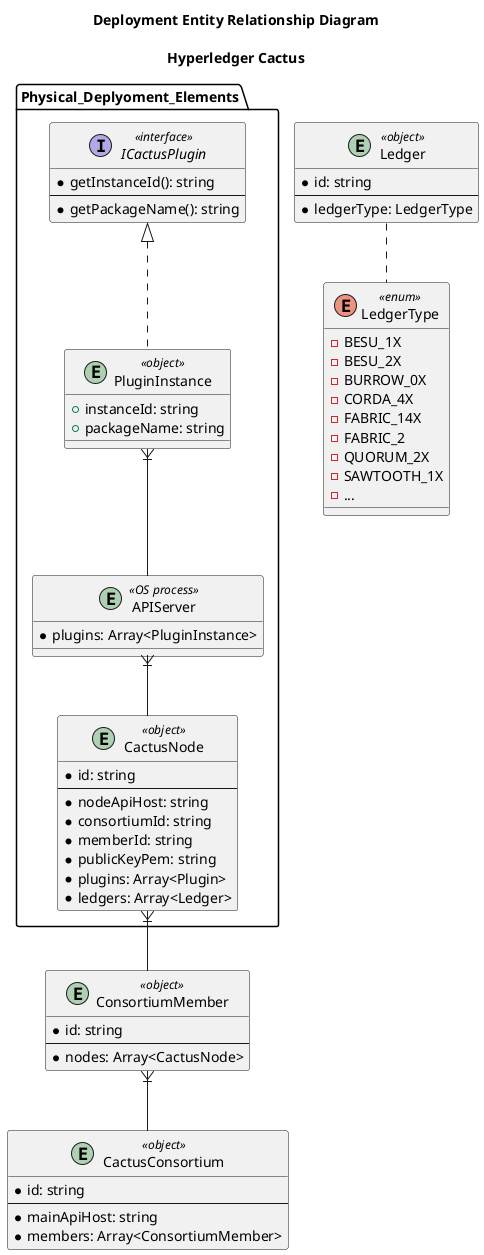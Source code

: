 @startuml deployment-entity-relationship-diagram

!include <material/common>
' To import the sprite file you DON'T need to place a prefix!
!include <material/cellphone>
!include <material/laptop_chromebook>
!include <material/database>

title Deployment Entity Relationship Diagram\n\nHyperledger Cactus


namespace Physical_Deplyoment_Elements {

  entity CactusNode <<object>> {
    * id: string
    --
    * nodeApiHost: string
    * consortiumId: string
    * memberId: string
    * publicKeyPem: string
    * plugins: Array<Plugin>
    * ledgers: Array<Ledger>
  }

  entity APIServer <<OS process>> {
    * plugins: Array<PluginInstance>
  }

  interface "ICactusPlugin" <<interface>> {
    * getInstanceId(): string
    --
    * getPackageName(): string
  }

  entity "PluginInstance" <<object>> implements ICactusPlugin {
    + instanceId: string
    + packageName: string
  }
}

entity "CactusConsortium" <<object>> {
  * id: string
  --
  * mainApiHost: string
  * members: Array<ConsortiumMember>
}

entity "ConsortiumMember" <<object>> {
  * id: string
  --
  * nodes: Array<CactusNode>
}

enum LedgerType <<enum>> {
  - BESU_1X
  - BESU_2X
  - BURROW_0X
  - CORDA_4X
  - FABRIC_14X
  - FABRIC_2
  - QUORUM_2X
  - SAWTOOTH_1X
  - ...
}

entity Ledger <<object>> {
  * id: string
  --
  * ledgerType: LedgerType
}

CactusNode }|-- ConsortiumMember
ConsortiumMember }|-- CactusConsortium
APIServer }|-- CactusNode
PluginInstance }|-- APIServer
Ledger .. LedgerType

@enduml
